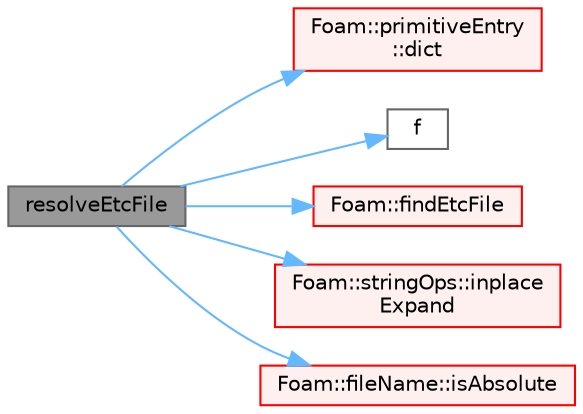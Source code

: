 digraph "resolveEtcFile"
{
 // LATEX_PDF_SIZE
  bgcolor="transparent";
  edge [fontname=Helvetica,fontsize=10,labelfontname=Helvetica,labelfontsize=10];
  node [fontname=Helvetica,fontsize=10,shape=box,height=0.2,width=0.4];
  rankdir="LR";
  Node1 [id="Node000001",label="resolveEtcFile",height=0.2,width=0.4,color="gray40", fillcolor="grey60", style="filled", fontcolor="black",tooltip=" "];
  Node1 -> Node2 [id="edge1_Node000001_Node000002",color="steelblue1",style="solid",tooltip=" "];
  Node2 [id="Node000002",label="Foam::primitiveEntry\l::dict",height=0.2,width=0.4,color="red", fillcolor="#FFF0F0", style="filled",URL="$classFoam_1_1primitiveEntry.html#ab78af227b7df31772d6003526a5207ff",tooltip=" "];
  Node1 -> Node5 [id="edge2_Node000001_Node000005",color="steelblue1",style="solid",tooltip=" "];
  Node5 [id="Node000005",label="f",height=0.2,width=0.4,color="grey40", fillcolor="white", style="filled",URL="$readKivaGrid_8H.html#a888be93833ac7a23170555c69c690288",tooltip=" "];
  Node1 -> Node6 [id="edge3_Node000001_Node000006",color="steelblue1",style="solid",tooltip=" "];
  Node6 [id="Node000006",label="Foam::findEtcFile",height=0.2,width=0.4,color="red", fillcolor="#FFF0F0", style="filled",URL="$namespaceFoam.html#a6b3a7e5f572960f5765277ad7eea3adc",tooltip=" "];
  Node1 -> Node17 [id="edge4_Node000001_Node000017",color="steelblue1",style="solid",tooltip=" "];
  Node17 [id="Node000017",label="Foam::stringOps::inplace\lExpand",height=0.2,width=0.4,color="red", fillcolor="#FFF0F0", style="filled",URL="$namespaceFoam_1_1stringOps.html#a95abd8a84dd4a528c5e3451958951f24",tooltip=" "];
  Node1 -> Node21 [id="edge5_Node000001_Node000021",color="steelblue1",style="solid",tooltip=" "];
  Node21 [id="Node000021",label="Foam::fileName::isAbsolute",height=0.2,width=0.4,color="red", fillcolor="#FFF0F0", style="filled",URL="$classFoam_1_1fileName.html#aec8dd0298b81d62cd08c834fcda29791",tooltip=" "];
}
